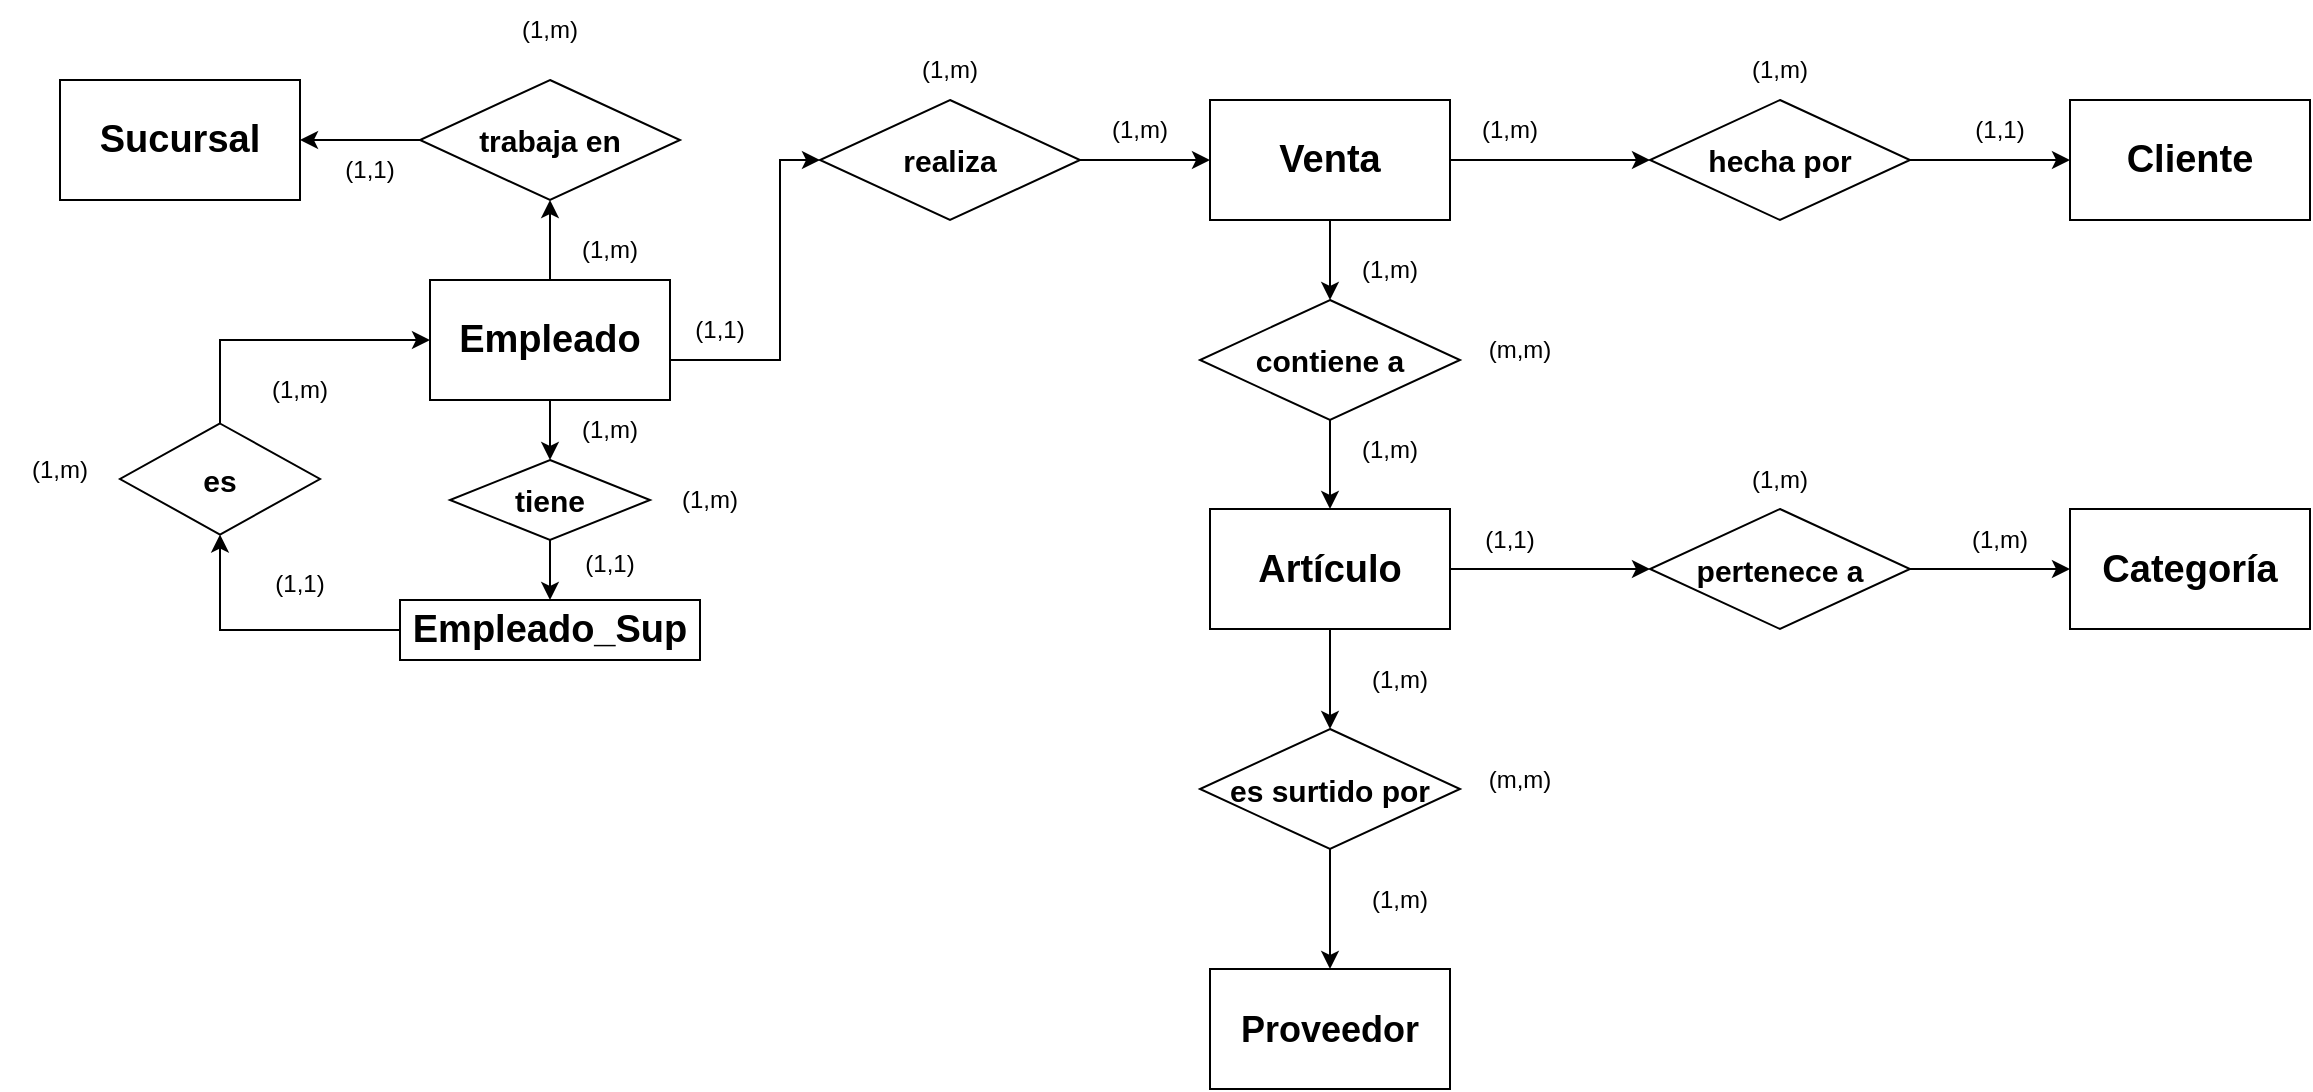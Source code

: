 <mxfile version="26.2.15">
  <diagram id="C5RBs43oDa-KdzZeNtuy" name="Page-1">
    <mxGraphModel dx="2253" dy="795" grid="1" gridSize="10" guides="1" tooltips="1" connect="1" arrows="1" fold="1" page="1" pageScale="1" pageWidth="827" pageHeight="1169" math="0" shadow="0">
      <root>
        <mxCell id="WIyWlLk6GJQsqaUBKTNV-0" />
        <mxCell id="WIyWlLk6GJQsqaUBKTNV-1" parent="WIyWlLk6GJQsqaUBKTNV-0" />
        <mxCell id="llLbmUyGiM_DSp_lShBI-13" style="edgeStyle=orthogonalEdgeStyle;rounded=0;orthogonalLoop=1;jettySize=auto;html=1;entryX=0;entryY=0.5;entryDx=0;entryDy=0;" edge="1" parent="WIyWlLk6GJQsqaUBKTNV-1" source="llLbmUyGiM_DSp_lShBI-0" target="llLbmUyGiM_DSp_lShBI-12">
          <mxGeometry relative="1" as="geometry" />
        </mxCell>
        <mxCell id="llLbmUyGiM_DSp_lShBI-16" style="edgeStyle=orthogonalEdgeStyle;rounded=0;orthogonalLoop=1;jettySize=auto;html=1;exitX=0.5;exitY=1;exitDx=0;exitDy=0;entryX=0.5;entryY=0;entryDx=0;entryDy=0;" edge="1" parent="WIyWlLk6GJQsqaUBKTNV-1" source="llLbmUyGiM_DSp_lShBI-0" target="llLbmUyGiM_DSp_lShBI-15">
          <mxGeometry relative="1" as="geometry" />
        </mxCell>
        <mxCell id="llLbmUyGiM_DSp_lShBI-0" value="&lt;font style=&quot;font-size: 19px;&quot;&gt;&lt;b&gt;Artículo&lt;/b&gt;&lt;/font&gt;" style="rounded=0;whiteSpace=wrap;html=1;" vertex="1" parent="WIyWlLk6GJQsqaUBKTNV-1">
          <mxGeometry x="115" y="294.5" width="120" height="60" as="geometry" />
        </mxCell>
        <mxCell id="llLbmUyGiM_DSp_lShBI-1" value="&lt;b&gt;&lt;font style=&quot;font-size: 19px;&quot;&gt;Categoría&lt;/font&gt;&lt;/b&gt;" style="rounded=0;whiteSpace=wrap;html=1;" vertex="1" parent="WIyWlLk6GJQsqaUBKTNV-1">
          <mxGeometry x="545" y="294.5" width="120" height="60" as="geometry" />
        </mxCell>
        <mxCell id="llLbmUyGiM_DSp_lShBI-2" value="&lt;b&gt;&lt;font style=&quot;font-size: 18px;&quot;&gt;Proveedor&lt;/font&gt;&lt;/b&gt;" style="rounded=0;whiteSpace=wrap;html=1;" vertex="1" parent="WIyWlLk6GJQsqaUBKTNV-1">
          <mxGeometry x="115" y="524.5" width="120" height="60" as="geometry" />
        </mxCell>
        <mxCell id="llLbmUyGiM_DSp_lShBI-3" value="&lt;font style=&quot;font-size: 19px;&quot;&gt;&lt;b&gt;&lt;font&gt;Cliente&lt;/font&gt;&lt;/b&gt;&lt;/font&gt;" style="rounded=0;whiteSpace=wrap;html=1;" vertex="1" parent="WIyWlLk6GJQsqaUBKTNV-1">
          <mxGeometry x="545" y="90" width="120" height="60" as="geometry" />
        </mxCell>
        <mxCell id="llLbmUyGiM_DSp_lShBI-26" style="edgeStyle=orthogonalEdgeStyle;rounded=0;orthogonalLoop=1;jettySize=auto;html=1;exitX=0.5;exitY=0;exitDx=0;exitDy=0;entryX=0.5;entryY=1;entryDx=0;entryDy=0;" edge="1" parent="WIyWlLk6GJQsqaUBKTNV-1" source="llLbmUyGiM_DSp_lShBI-4" target="llLbmUyGiM_DSp_lShBI-24">
          <mxGeometry relative="1" as="geometry">
            <mxPoint x="-150" y="150" as="targetPoint" />
            <Array as="points" />
          </mxGeometry>
        </mxCell>
        <mxCell id="llLbmUyGiM_DSp_lShBI-27" style="edgeStyle=orthogonalEdgeStyle;rounded=0;orthogonalLoop=1;jettySize=auto;html=1;exitX=0.5;exitY=1;exitDx=0;exitDy=0;" edge="1" parent="WIyWlLk6GJQsqaUBKTNV-1" source="llLbmUyGiM_DSp_lShBI-4" target="llLbmUyGiM_DSp_lShBI-52">
          <mxGeometry relative="1" as="geometry" />
        </mxCell>
        <mxCell id="llLbmUyGiM_DSp_lShBI-31" style="edgeStyle=orthogonalEdgeStyle;rounded=0;orthogonalLoop=1;jettySize=auto;html=1;exitX=1;exitY=0.5;exitDx=0;exitDy=0;entryX=0;entryY=0.5;entryDx=0;entryDy=0;" edge="1" parent="WIyWlLk6GJQsqaUBKTNV-1" source="llLbmUyGiM_DSp_lShBI-4" target="llLbmUyGiM_DSp_lShBI-30">
          <mxGeometry relative="1" as="geometry">
            <Array as="points">
              <mxPoint x="-155" y="220" />
              <mxPoint x="-100" y="220" />
              <mxPoint x="-100" y="120" />
            </Array>
          </mxGeometry>
        </mxCell>
        <mxCell id="llLbmUyGiM_DSp_lShBI-4" value="&lt;b&gt;&lt;font style=&quot;font-size: 19px;&quot;&gt;Empleado&lt;/font&gt;&lt;/b&gt;" style="rounded=0;whiteSpace=wrap;html=1;" vertex="1" parent="WIyWlLk6GJQsqaUBKTNV-1">
          <mxGeometry x="-275" y="180" width="120" height="60" as="geometry" />
        </mxCell>
        <mxCell id="llLbmUyGiM_DSp_lShBI-5" value="&lt;b&gt;&lt;font style=&quot;font-size: 19px;&quot;&gt;Sucursal&lt;/font&gt;&lt;/b&gt;" style="rounded=0;whiteSpace=wrap;html=1;" vertex="1" parent="WIyWlLk6GJQsqaUBKTNV-1">
          <mxGeometry x="-460" y="80" width="120" height="60" as="geometry" />
        </mxCell>
        <mxCell id="llLbmUyGiM_DSp_lShBI-19" style="edgeStyle=orthogonalEdgeStyle;rounded=0;orthogonalLoop=1;jettySize=auto;html=1;exitX=0.5;exitY=1;exitDx=0;exitDy=0;entryX=0.5;entryY=0;entryDx=0;entryDy=0;" edge="1" parent="WIyWlLk6GJQsqaUBKTNV-1" source="llLbmUyGiM_DSp_lShBI-6" target="llLbmUyGiM_DSp_lShBI-18">
          <mxGeometry relative="1" as="geometry" />
        </mxCell>
        <mxCell id="llLbmUyGiM_DSp_lShBI-22" style="edgeStyle=orthogonalEdgeStyle;rounded=0;orthogonalLoop=1;jettySize=auto;html=1;exitX=1;exitY=0.5;exitDx=0;exitDy=0;entryX=0;entryY=0.5;entryDx=0;entryDy=0;" edge="1" parent="WIyWlLk6GJQsqaUBKTNV-1" source="llLbmUyGiM_DSp_lShBI-6" target="llLbmUyGiM_DSp_lShBI-21">
          <mxGeometry relative="1" as="geometry" />
        </mxCell>
        <mxCell id="llLbmUyGiM_DSp_lShBI-6" value="&lt;b&gt;&lt;font style=&quot;font-size: 19px;&quot;&gt;Venta&lt;/font&gt;&lt;/b&gt;" style="rounded=0;whiteSpace=wrap;html=1;" vertex="1" parent="WIyWlLk6GJQsqaUBKTNV-1">
          <mxGeometry x="115" y="90" width="120" height="60" as="geometry" />
        </mxCell>
        <mxCell id="llLbmUyGiM_DSp_lShBI-28" style="edgeStyle=orthogonalEdgeStyle;rounded=0;orthogonalLoop=1;jettySize=auto;html=1;entryX=0.5;entryY=1;entryDx=0;entryDy=0;exitX=0;exitY=0.5;exitDx=0;exitDy=0;" edge="1" parent="WIyWlLk6GJQsqaUBKTNV-1" source="llLbmUyGiM_DSp_lShBI-7" target="llLbmUyGiM_DSp_lShBI-50">
          <mxGeometry relative="1" as="geometry">
            <Array as="points">
              <mxPoint x="-380" y="355" />
            </Array>
          </mxGeometry>
        </mxCell>
        <mxCell id="llLbmUyGiM_DSp_lShBI-7" value="&lt;b&gt;&lt;font style=&quot;font-size: 19px;&quot;&gt;Empleado_Sup&lt;/font&gt;&lt;/b&gt;" style="rounded=0;whiteSpace=wrap;html=1;" vertex="1" parent="WIyWlLk6GJQsqaUBKTNV-1">
          <mxGeometry x="-290" y="340" width="150" height="30" as="geometry" />
        </mxCell>
        <mxCell id="llLbmUyGiM_DSp_lShBI-14" style="edgeStyle=orthogonalEdgeStyle;rounded=0;orthogonalLoop=1;jettySize=auto;html=1;exitX=1;exitY=0.5;exitDx=0;exitDy=0;entryX=0;entryY=0.5;entryDx=0;entryDy=0;" edge="1" parent="WIyWlLk6GJQsqaUBKTNV-1" source="llLbmUyGiM_DSp_lShBI-12" target="llLbmUyGiM_DSp_lShBI-1">
          <mxGeometry relative="1" as="geometry" />
        </mxCell>
        <mxCell id="llLbmUyGiM_DSp_lShBI-12" value="&lt;font style=&quot;font-size: 15px;&quot;&gt;&lt;b&gt;pertenece a&lt;/b&gt;&lt;/font&gt;" style="rhombus;whiteSpace=wrap;html=1;" vertex="1" parent="WIyWlLk6GJQsqaUBKTNV-1">
          <mxGeometry x="335" y="294.5" width="130" height="60" as="geometry" />
        </mxCell>
        <mxCell id="llLbmUyGiM_DSp_lShBI-17" style="edgeStyle=orthogonalEdgeStyle;rounded=0;orthogonalLoop=1;jettySize=auto;html=1;exitX=0.5;exitY=1;exitDx=0;exitDy=0;entryX=0.5;entryY=0;entryDx=0;entryDy=0;" edge="1" parent="WIyWlLk6GJQsqaUBKTNV-1" source="llLbmUyGiM_DSp_lShBI-15" target="llLbmUyGiM_DSp_lShBI-2">
          <mxGeometry relative="1" as="geometry" />
        </mxCell>
        <mxCell id="llLbmUyGiM_DSp_lShBI-15" value="&lt;font style=&quot;font-size: 15px;&quot;&gt;&lt;b&gt;es surtido por&lt;/b&gt;&lt;/font&gt;" style="rhombus;whiteSpace=wrap;html=1;" vertex="1" parent="WIyWlLk6GJQsqaUBKTNV-1">
          <mxGeometry x="110" y="404.5" width="130" height="60" as="geometry" />
        </mxCell>
        <mxCell id="llLbmUyGiM_DSp_lShBI-20" style="edgeStyle=orthogonalEdgeStyle;rounded=0;orthogonalLoop=1;jettySize=auto;html=1;exitX=0.5;exitY=1;exitDx=0;exitDy=0;entryX=0.5;entryY=0;entryDx=0;entryDy=0;" edge="1" parent="WIyWlLk6GJQsqaUBKTNV-1" source="llLbmUyGiM_DSp_lShBI-18" target="llLbmUyGiM_DSp_lShBI-0">
          <mxGeometry relative="1" as="geometry" />
        </mxCell>
        <mxCell id="llLbmUyGiM_DSp_lShBI-18" value="&lt;font style=&quot;font-size: 15px;&quot;&gt;&lt;b&gt;contiene a&lt;/b&gt;&lt;/font&gt;" style="rhombus;whiteSpace=wrap;html=1;" vertex="1" parent="WIyWlLk6GJQsqaUBKTNV-1">
          <mxGeometry x="110" y="190" width="130" height="60" as="geometry" />
        </mxCell>
        <mxCell id="llLbmUyGiM_DSp_lShBI-23" style="edgeStyle=orthogonalEdgeStyle;rounded=0;orthogonalLoop=1;jettySize=auto;html=1;exitX=1;exitY=0.5;exitDx=0;exitDy=0;entryX=0;entryY=0.5;entryDx=0;entryDy=0;" edge="1" parent="WIyWlLk6GJQsqaUBKTNV-1" source="llLbmUyGiM_DSp_lShBI-21" target="llLbmUyGiM_DSp_lShBI-3">
          <mxGeometry relative="1" as="geometry" />
        </mxCell>
        <mxCell id="llLbmUyGiM_DSp_lShBI-21" value="&lt;font style=&quot;font-size: 15px;&quot;&gt;&lt;b&gt;hecha por&lt;/b&gt;&lt;/font&gt;" style="rhombus;whiteSpace=wrap;html=1;" vertex="1" parent="WIyWlLk6GJQsqaUBKTNV-1">
          <mxGeometry x="335" y="90" width="130" height="60" as="geometry" />
        </mxCell>
        <mxCell id="llLbmUyGiM_DSp_lShBI-25" style="edgeStyle=orthogonalEdgeStyle;rounded=0;orthogonalLoop=1;jettySize=auto;html=1;exitX=0;exitY=0.5;exitDx=0;exitDy=0;entryX=1;entryY=0.5;entryDx=0;entryDy=0;" edge="1" parent="WIyWlLk6GJQsqaUBKTNV-1" source="llLbmUyGiM_DSp_lShBI-24" target="llLbmUyGiM_DSp_lShBI-5">
          <mxGeometry relative="1" as="geometry" />
        </mxCell>
        <mxCell id="llLbmUyGiM_DSp_lShBI-24" value="&lt;font style=&quot;font-size: 15px;&quot;&gt;&lt;b&gt;trabaja en&lt;/b&gt;&lt;/font&gt;" style="rhombus;whiteSpace=wrap;html=1;" vertex="1" parent="WIyWlLk6GJQsqaUBKTNV-1">
          <mxGeometry x="-280" y="80" width="130" height="60" as="geometry" />
        </mxCell>
        <mxCell id="llLbmUyGiM_DSp_lShBI-32" style="edgeStyle=orthogonalEdgeStyle;rounded=0;orthogonalLoop=1;jettySize=auto;html=1;exitX=1;exitY=0.5;exitDx=0;exitDy=0;entryX=0;entryY=0.5;entryDx=0;entryDy=0;" edge="1" parent="WIyWlLk6GJQsqaUBKTNV-1" source="llLbmUyGiM_DSp_lShBI-30" target="llLbmUyGiM_DSp_lShBI-6">
          <mxGeometry relative="1" as="geometry" />
        </mxCell>
        <mxCell id="llLbmUyGiM_DSp_lShBI-30" value="&lt;font style=&quot;font-size: 15px;&quot;&gt;&lt;b&gt;realiza&lt;/b&gt;&lt;/font&gt;" style="rhombus;whiteSpace=wrap;html=1;" vertex="1" parent="WIyWlLk6GJQsqaUBKTNV-1">
          <mxGeometry x="-80" y="90" width="130" height="60" as="geometry" />
        </mxCell>
        <mxCell id="llLbmUyGiM_DSp_lShBI-33" value="(1,1)" style="text;html=1;align=center;verticalAlign=middle;whiteSpace=wrap;rounded=0;" vertex="1" parent="WIyWlLk6GJQsqaUBKTNV-1">
          <mxGeometry x="235" y="294.5" width="60" height="30" as="geometry" />
        </mxCell>
        <mxCell id="llLbmUyGiM_DSp_lShBI-34" value="(1,m)" style="text;html=1;align=center;verticalAlign=middle;whiteSpace=wrap;rounded=0;" vertex="1" parent="WIyWlLk6GJQsqaUBKTNV-1">
          <mxGeometry x="480" y="294.5" width="60" height="30" as="geometry" />
        </mxCell>
        <mxCell id="llLbmUyGiM_DSp_lShBI-35" value="(1,m)" style="text;html=1;align=center;verticalAlign=middle;whiteSpace=wrap;rounded=0;" vertex="1" parent="WIyWlLk6GJQsqaUBKTNV-1">
          <mxGeometry x="370" y="264.5" width="60" height="30" as="geometry" />
        </mxCell>
        <mxCell id="llLbmUyGiM_DSp_lShBI-36" value="(1,m)" style="text;html=1;align=center;verticalAlign=middle;whiteSpace=wrap;rounded=0;" vertex="1" parent="WIyWlLk6GJQsqaUBKTNV-1">
          <mxGeometry x="370" y="60" width="60" height="30" as="geometry" />
        </mxCell>
        <mxCell id="llLbmUyGiM_DSp_lShBI-37" value="(1,m)" style="text;html=1;align=center;verticalAlign=middle;whiteSpace=wrap;rounded=0;" vertex="1" parent="WIyWlLk6GJQsqaUBKTNV-1">
          <mxGeometry x="235" y="90" width="60" height="30" as="geometry" />
        </mxCell>
        <mxCell id="llLbmUyGiM_DSp_lShBI-38" value="(1,1)" style="text;html=1;align=center;verticalAlign=middle;whiteSpace=wrap;rounded=0;" vertex="1" parent="WIyWlLk6GJQsqaUBKTNV-1">
          <mxGeometry x="480" y="90" width="60" height="30" as="geometry" />
        </mxCell>
        <mxCell id="llLbmUyGiM_DSp_lShBI-39" value="(1,m)" style="text;html=1;align=center;verticalAlign=middle;whiteSpace=wrap;rounded=0;" vertex="1" parent="WIyWlLk6GJQsqaUBKTNV-1">
          <mxGeometry x="180" y="474.5" width="60" height="30" as="geometry" />
        </mxCell>
        <mxCell id="llLbmUyGiM_DSp_lShBI-40" value="(m,m)" style="text;html=1;align=center;verticalAlign=middle;whiteSpace=wrap;rounded=0;" vertex="1" parent="WIyWlLk6GJQsqaUBKTNV-1">
          <mxGeometry x="240" y="414.5" width="60" height="30" as="geometry" />
        </mxCell>
        <mxCell id="llLbmUyGiM_DSp_lShBI-41" value="(1,m)" style="text;html=1;align=center;verticalAlign=middle;whiteSpace=wrap;rounded=0;" vertex="1" parent="WIyWlLk6GJQsqaUBKTNV-1">
          <mxGeometry x="180" y="364.5" width="60" height="30" as="geometry" />
        </mxCell>
        <mxCell id="llLbmUyGiM_DSp_lShBI-42" value="(m,m)" style="text;html=1;align=center;verticalAlign=middle;whiteSpace=wrap;rounded=0;" vertex="1" parent="WIyWlLk6GJQsqaUBKTNV-1">
          <mxGeometry x="240" y="200" width="60" height="30" as="geometry" />
        </mxCell>
        <mxCell id="llLbmUyGiM_DSp_lShBI-43" value="(1,m)" style="text;html=1;align=center;verticalAlign=middle;whiteSpace=wrap;rounded=0;" vertex="1" parent="WIyWlLk6GJQsqaUBKTNV-1">
          <mxGeometry x="175" y="160" width="60" height="30" as="geometry" />
        </mxCell>
        <mxCell id="llLbmUyGiM_DSp_lShBI-44" value="(1,m)" style="text;html=1;align=center;verticalAlign=middle;whiteSpace=wrap;rounded=0;" vertex="1" parent="WIyWlLk6GJQsqaUBKTNV-1">
          <mxGeometry x="175" y="250" width="60" height="30" as="geometry" />
        </mxCell>
        <mxCell id="llLbmUyGiM_DSp_lShBI-45" value="(1,m)" style="text;html=1;align=center;verticalAlign=middle;whiteSpace=wrap;rounded=0;" vertex="1" parent="WIyWlLk6GJQsqaUBKTNV-1">
          <mxGeometry x="-45" y="60" width="60" height="30" as="geometry" />
        </mxCell>
        <mxCell id="llLbmUyGiM_DSp_lShBI-47" value="(1,m)" style="text;html=1;align=center;verticalAlign=middle;whiteSpace=wrap;rounded=0;" vertex="1" parent="WIyWlLk6GJQsqaUBKTNV-1">
          <mxGeometry x="50" y="90" width="60" height="30" as="geometry" />
        </mxCell>
        <mxCell id="llLbmUyGiM_DSp_lShBI-48" value="(1,1)" style="text;html=1;align=center;verticalAlign=middle;whiteSpace=wrap;rounded=0;" vertex="1" parent="WIyWlLk6GJQsqaUBKTNV-1">
          <mxGeometry x="-160" y="190" width="60" height="30" as="geometry" />
        </mxCell>
        <mxCell id="llLbmUyGiM_DSp_lShBI-49" value="(1,m)" style="text;html=1;align=center;verticalAlign=middle;whiteSpace=wrap;rounded=0;" vertex="1" parent="WIyWlLk6GJQsqaUBKTNV-1">
          <mxGeometry x="-215" y="240" width="60" height="30" as="geometry" />
        </mxCell>
        <mxCell id="llLbmUyGiM_DSp_lShBI-51" style="edgeStyle=orthogonalEdgeStyle;rounded=0;orthogonalLoop=1;jettySize=auto;html=1;exitX=0.5;exitY=0;exitDx=0;exitDy=0;entryX=0;entryY=0.5;entryDx=0;entryDy=0;" edge="1" parent="WIyWlLk6GJQsqaUBKTNV-1" source="llLbmUyGiM_DSp_lShBI-50" target="llLbmUyGiM_DSp_lShBI-4">
          <mxGeometry relative="1" as="geometry" />
        </mxCell>
        <mxCell id="llLbmUyGiM_DSp_lShBI-50" value="&lt;font style=&quot;font-size: 15px;&quot;&gt;&lt;b&gt;es&lt;/b&gt;&lt;/font&gt;" style="rhombus;whiteSpace=wrap;html=1;" vertex="1" parent="WIyWlLk6GJQsqaUBKTNV-1">
          <mxGeometry x="-430" y="251.75" width="100" height="55.5" as="geometry" />
        </mxCell>
        <mxCell id="llLbmUyGiM_DSp_lShBI-53" style="edgeStyle=orthogonalEdgeStyle;rounded=0;orthogonalLoop=1;jettySize=auto;html=1;exitX=0.5;exitY=1;exitDx=0;exitDy=0;entryX=0.5;entryY=0;entryDx=0;entryDy=0;" edge="1" parent="WIyWlLk6GJQsqaUBKTNV-1" source="llLbmUyGiM_DSp_lShBI-52" target="llLbmUyGiM_DSp_lShBI-7">
          <mxGeometry relative="1" as="geometry" />
        </mxCell>
        <mxCell id="llLbmUyGiM_DSp_lShBI-52" value="&lt;font style=&quot;font-size: 15px;&quot;&gt;&lt;b&gt;tiene&lt;/b&gt;&lt;/font&gt;" style="rhombus;whiteSpace=wrap;html=1;" vertex="1" parent="WIyWlLk6GJQsqaUBKTNV-1">
          <mxGeometry x="-265" y="270" width="100" height="40" as="geometry" />
        </mxCell>
        <mxCell id="llLbmUyGiM_DSp_lShBI-54" value="(1,1)" style="text;html=1;align=center;verticalAlign=middle;whiteSpace=wrap;rounded=0;" vertex="1" parent="WIyWlLk6GJQsqaUBKTNV-1">
          <mxGeometry x="-215" y="307.25" width="60" height="30" as="geometry" />
        </mxCell>
        <mxCell id="llLbmUyGiM_DSp_lShBI-55" value="(1,m)" style="text;html=1;align=center;verticalAlign=middle;whiteSpace=wrap;rounded=0;" vertex="1" parent="WIyWlLk6GJQsqaUBKTNV-1">
          <mxGeometry x="-165" y="275" width="60" height="30" as="geometry" />
        </mxCell>
        <mxCell id="llLbmUyGiM_DSp_lShBI-56" value="(1,m)" style="text;html=1;align=center;verticalAlign=middle;whiteSpace=wrap;rounded=0;" vertex="1" parent="WIyWlLk6GJQsqaUBKTNV-1">
          <mxGeometry x="-490" y="260" width="60" height="30" as="geometry" />
        </mxCell>
        <mxCell id="llLbmUyGiM_DSp_lShBI-57" value="(1,1)" style="text;html=1;align=center;verticalAlign=middle;whiteSpace=wrap;rounded=0;" vertex="1" parent="WIyWlLk6GJQsqaUBKTNV-1">
          <mxGeometry x="-370" y="317.25" width="60" height="30" as="geometry" />
        </mxCell>
        <mxCell id="llLbmUyGiM_DSp_lShBI-58" value="(1,m)" style="text;html=1;align=center;verticalAlign=middle;whiteSpace=wrap;rounded=0;" vertex="1" parent="WIyWlLk6GJQsqaUBKTNV-1">
          <mxGeometry x="-370" y="220" width="60" height="30" as="geometry" />
        </mxCell>
        <mxCell id="llLbmUyGiM_DSp_lShBI-59" value="(1,m)" style="text;html=1;align=center;verticalAlign=middle;whiteSpace=wrap;rounded=0;" vertex="1" parent="WIyWlLk6GJQsqaUBKTNV-1">
          <mxGeometry x="-215" y="150" width="60" height="30" as="geometry" />
        </mxCell>
        <mxCell id="llLbmUyGiM_DSp_lShBI-60" value="(1,1)" style="text;html=1;align=center;verticalAlign=middle;whiteSpace=wrap;rounded=0;" vertex="1" parent="WIyWlLk6GJQsqaUBKTNV-1">
          <mxGeometry x="-335" y="110" width="60" height="30" as="geometry" />
        </mxCell>
        <mxCell id="llLbmUyGiM_DSp_lShBI-61" value="(1,m)" style="text;html=1;align=center;verticalAlign=middle;whiteSpace=wrap;rounded=0;" vertex="1" parent="WIyWlLk6GJQsqaUBKTNV-1">
          <mxGeometry x="-245" y="40" width="60" height="30" as="geometry" />
        </mxCell>
      </root>
    </mxGraphModel>
  </diagram>
</mxfile>

